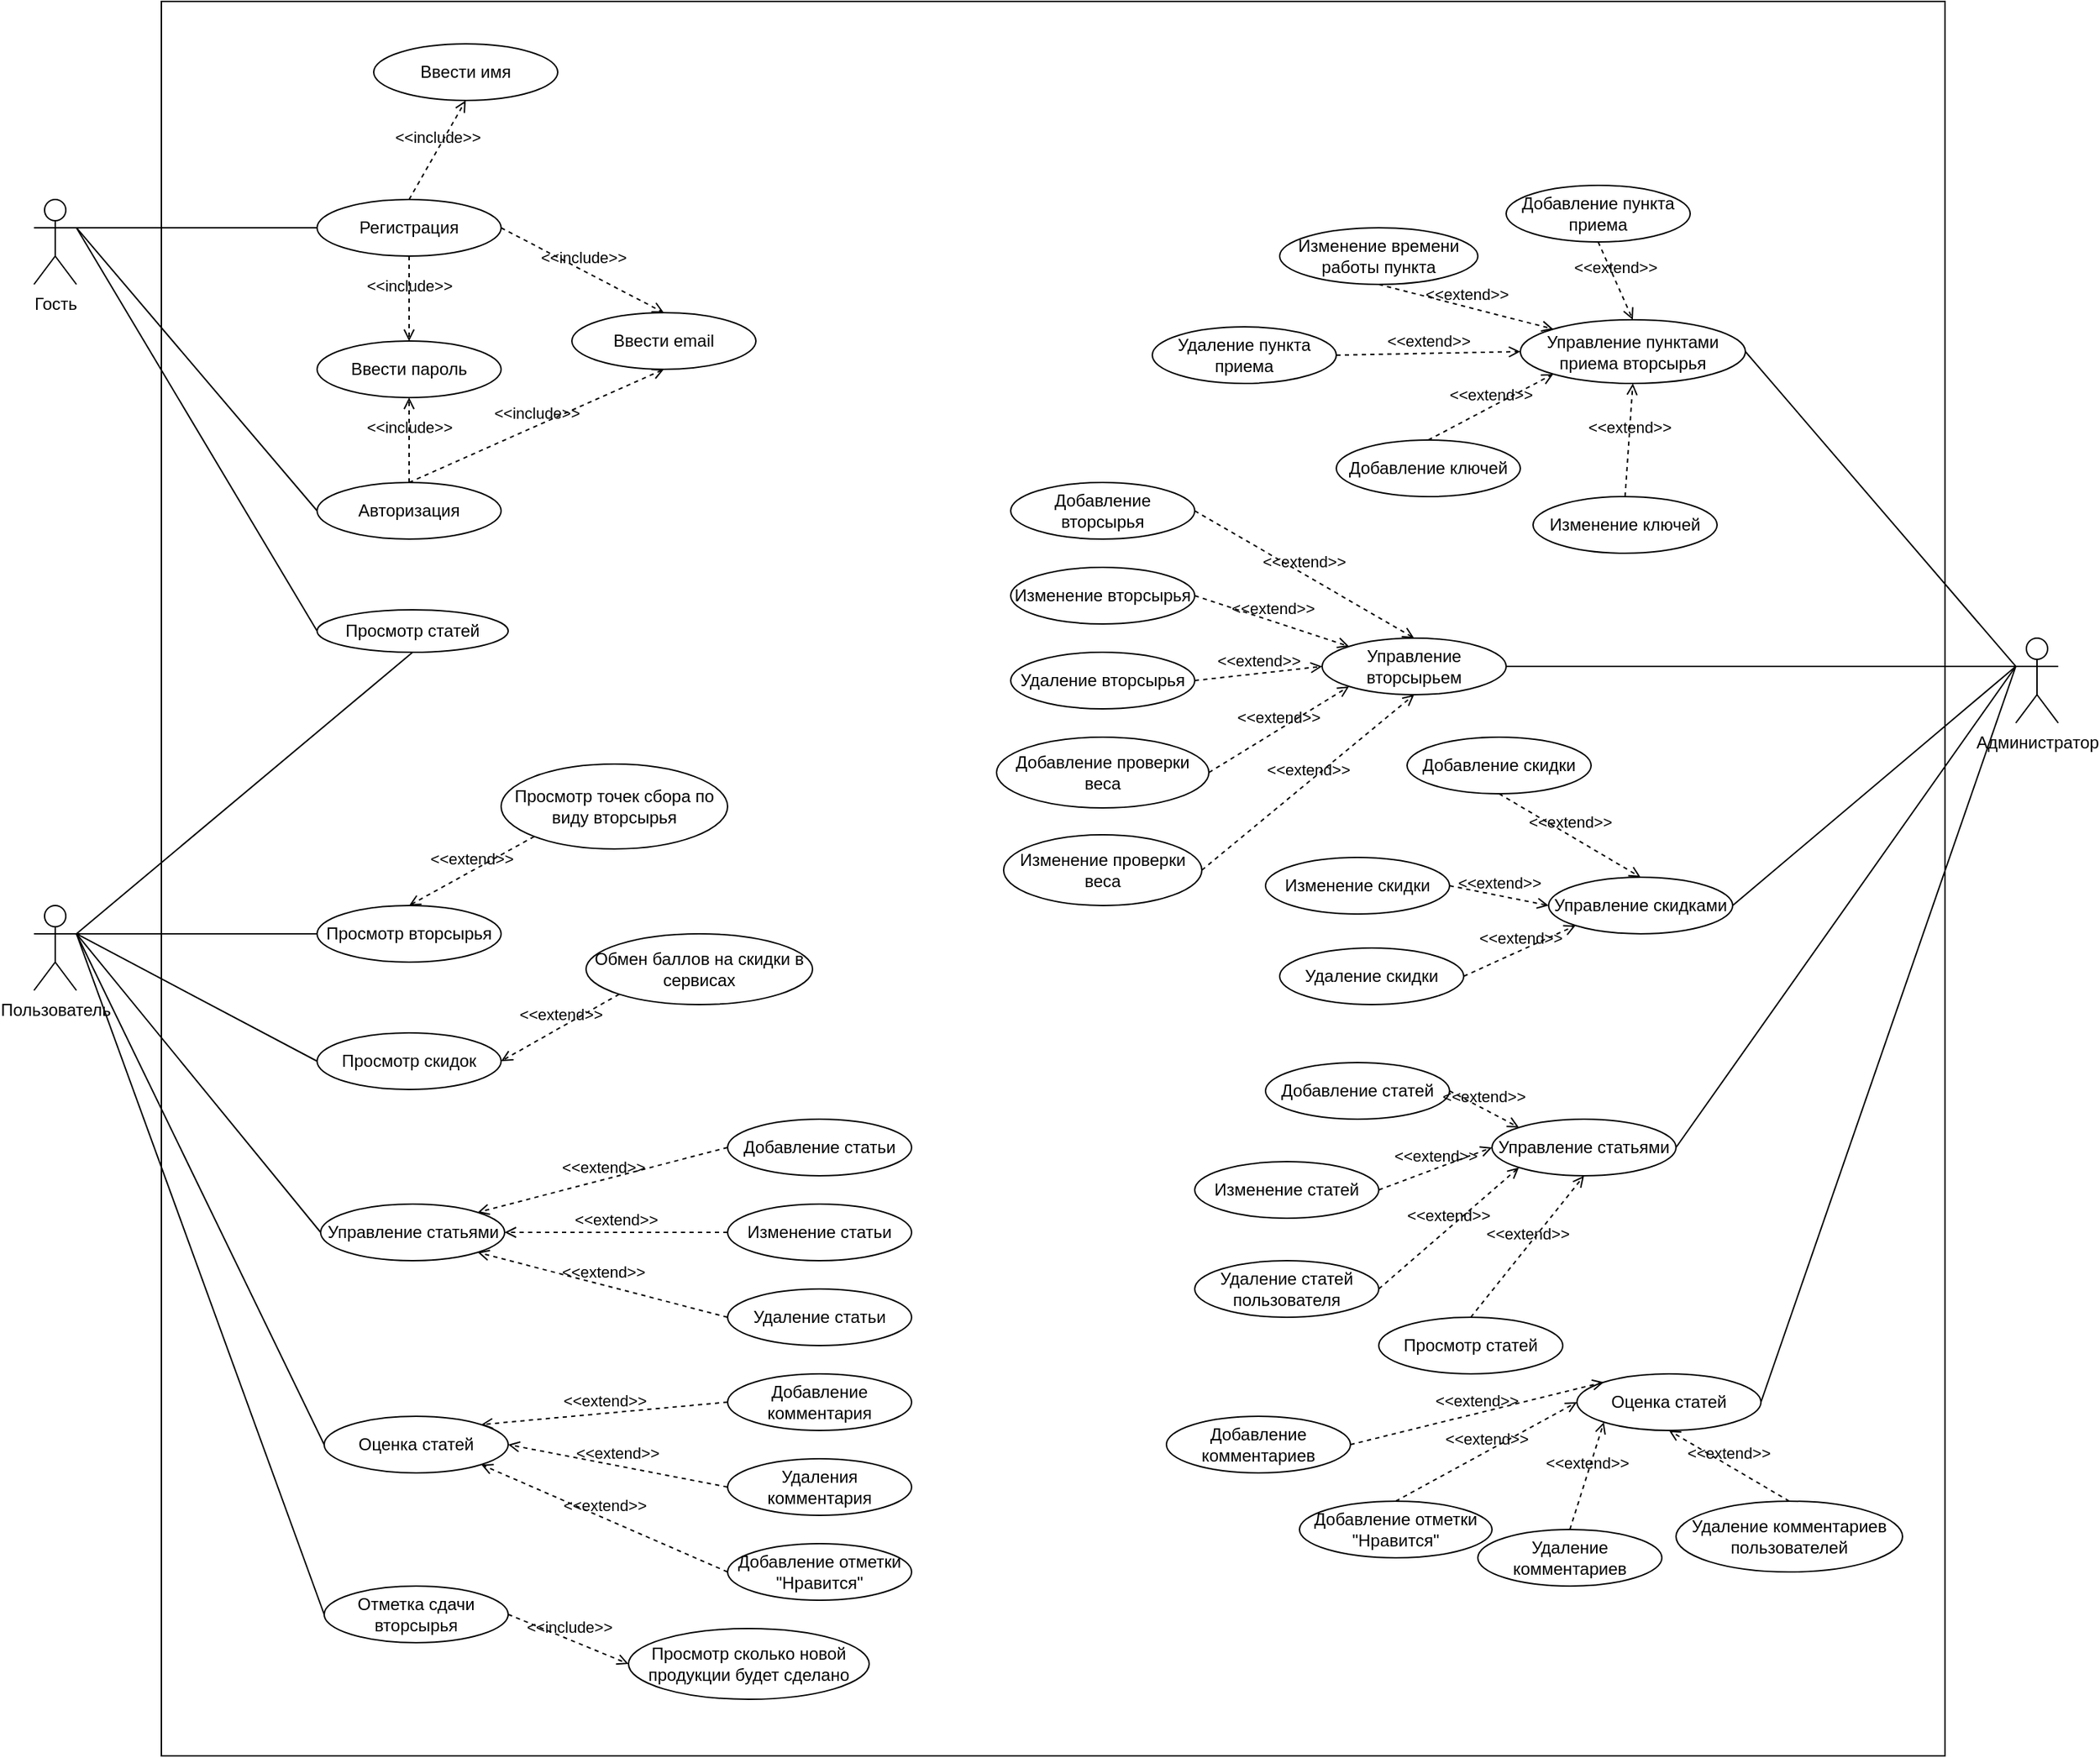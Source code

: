 <mxfile version="24.7.16">
  <diagram name="Страница — 1" id="JlTObDllQHueLxhqmbHU">
    <mxGraphModel dx="3000" dy="2683" grid="1" gridSize="10" guides="1" tooltips="1" connect="1" arrows="1" fold="1" page="1" pageScale="1" pageWidth="827" pageHeight="1169" math="0" shadow="0">
      <root>
        <mxCell id="0" />
        <mxCell id="1" parent="0" />
        <mxCell id="3YSj2OsYEMi9KOAI4YBQ-1" value="Гость" style="shape=umlActor;verticalLabelPosition=bottom;verticalAlign=top;html=1;outlineConnect=0;" vertex="1" parent="1">
          <mxGeometry x="170" y="80" width="30" height="60" as="geometry" />
        </mxCell>
        <mxCell id="3YSj2OsYEMi9KOAI4YBQ-2" value="Администратор" style="shape=umlActor;verticalLabelPosition=bottom;verticalAlign=top;html=1;outlineConnect=0;" vertex="1" parent="1">
          <mxGeometry x="1570" y="390" width="30" height="60" as="geometry" />
        </mxCell>
        <mxCell id="3YSj2OsYEMi9KOAI4YBQ-3" value="Пользователь" style="shape=umlActor;verticalLabelPosition=bottom;verticalAlign=top;html=1;outlineConnect=0;" vertex="1" parent="1">
          <mxGeometry x="170" y="579" width="30" height="60" as="geometry" />
        </mxCell>
        <mxCell id="3YSj2OsYEMi9KOAI4YBQ-7" value="Регистрация" style="ellipse;whiteSpace=wrap;html=1;" vertex="1" parent="1">
          <mxGeometry x="370" y="80" width="130" height="40" as="geometry" />
        </mxCell>
        <mxCell id="3YSj2OsYEMi9KOAI4YBQ-11" value="&amp;lt;&amp;lt;include&amp;gt;&amp;gt;" style="html=1;verticalAlign=bottom;labelBackgroundColor=none;endArrow=open;endFill=0;dashed=1;rounded=0;exitX=1;exitY=0.5;exitDx=0;exitDy=0;entryX=0;entryY=0.5;entryDx=0;entryDy=0;" edge="1" parent="1" source="3YSj2OsYEMi9KOAI4YBQ-50" target="3YSj2OsYEMi9KOAI4YBQ-53">
          <mxGeometry width="160" relative="1" as="geometry">
            <mxPoint x="522.5" y="1339" as="sourcePoint" />
            <mxPoint x="682.5" y="1339" as="targetPoint" />
          </mxGeometry>
        </mxCell>
        <mxCell id="3YSj2OsYEMi9KOAI4YBQ-12" value="&amp;lt;&amp;lt;include&amp;gt;&amp;gt;" style="html=1;verticalAlign=bottom;labelBackgroundColor=none;endArrow=open;endFill=0;dashed=1;rounded=0;exitX=0.5;exitY=0;exitDx=0;exitDy=0;entryX=0.5;entryY=1;entryDx=0;entryDy=0;" edge="1" parent="1" source="3YSj2OsYEMi9KOAI4YBQ-29" target="3YSj2OsYEMi9KOAI4YBQ-31">
          <mxGeometry width="160" relative="1" as="geometry">
            <mxPoint x="810" y="350" as="sourcePoint" />
            <mxPoint x="970" y="350" as="targetPoint" />
          </mxGeometry>
        </mxCell>
        <mxCell id="3YSj2OsYEMi9KOAI4YBQ-13" value="&amp;lt;&amp;lt;include&amp;gt;&amp;gt;" style="html=1;verticalAlign=bottom;labelBackgroundColor=none;endArrow=open;endFill=0;dashed=1;rounded=0;exitX=1;exitY=0.5;exitDx=0;exitDy=0;entryX=0.5;entryY=0;entryDx=0;entryDy=0;" edge="1" parent="1" source="3YSj2OsYEMi9KOAI4YBQ-7" target="3YSj2OsYEMi9KOAI4YBQ-31">
          <mxGeometry width="160" relative="1" as="geometry">
            <mxPoint x="640" y="110" as="sourcePoint" />
            <mxPoint x="590" y="40" as="targetPoint" />
          </mxGeometry>
        </mxCell>
        <mxCell id="3YSj2OsYEMi9KOAI4YBQ-14" value="&amp;lt;&amp;lt;include&amp;gt;&amp;gt;" style="html=1;verticalAlign=bottom;labelBackgroundColor=none;endArrow=open;endFill=0;dashed=1;rounded=0;exitX=0.5;exitY=0;exitDx=0;exitDy=0;entryX=0.5;entryY=1;entryDx=0;entryDy=0;" edge="1" parent="1" source="3YSj2OsYEMi9KOAI4YBQ-7" target="3YSj2OsYEMi9KOAI4YBQ-32">
          <mxGeometry width="160" relative="1" as="geometry">
            <mxPoint x="770" y="130" as="sourcePoint" />
            <mxPoint x="475" y="-20" as="targetPoint" />
          </mxGeometry>
        </mxCell>
        <mxCell id="3YSj2OsYEMi9KOAI4YBQ-20" value="&amp;lt;&amp;lt;extend&amp;gt;&amp;gt;" style="html=1;verticalAlign=bottom;labelBackgroundColor=none;endArrow=open;endFill=0;dashed=1;rounded=0;entryX=0.5;entryY=0;entryDx=0;entryDy=0;exitX=0;exitY=1;exitDx=0;exitDy=0;" edge="1" parent="1" source="3YSj2OsYEMi9KOAI4YBQ-42" target="3YSj2OsYEMi9KOAI4YBQ-40">
          <mxGeometry width="160" relative="1" as="geometry">
            <mxPoint x="540" y="539" as="sourcePoint" />
            <mxPoint x="800" y="598.29" as="targetPoint" />
          </mxGeometry>
        </mxCell>
        <mxCell id="3YSj2OsYEMi9KOAI4YBQ-29" value="Авторизация" style="ellipse;whiteSpace=wrap;html=1;" vertex="1" parent="1">
          <mxGeometry x="370" y="280" width="130" height="40" as="geometry" />
        </mxCell>
        <mxCell id="3YSj2OsYEMi9KOAI4YBQ-30" value="Ввести пароль" style="ellipse;whiteSpace=wrap;html=1;" vertex="1" parent="1">
          <mxGeometry x="370" y="180" width="130" height="40" as="geometry" />
        </mxCell>
        <mxCell id="3YSj2OsYEMi9KOAI4YBQ-31" value="Ввести email" style="ellipse;whiteSpace=wrap;html=1;" vertex="1" parent="1">
          <mxGeometry x="550" y="160" width="130" height="40" as="geometry" />
        </mxCell>
        <mxCell id="3YSj2OsYEMi9KOAI4YBQ-32" value="Ввести имя" style="ellipse;whiteSpace=wrap;html=1;" vertex="1" parent="1">
          <mxGeometry x="410" y="-30" width="130" height="40" as="geometry" />
        </mxCell>
        <mxCell id="3YSj2OsYEMi9KOAI4YBQ-33" value="&amp;lt;&amp;lt;include&amp;gt;&amp;gt;" style="html=1;verticalAlign=bottom;labelBackgroundColor=none;endArrow=open;endFill=0;dashed=1;rounded=0;exitX=0.5;exitY=1;exitDx=0;exitDy=0;entryX=0.5;entryY=0;entryDx=0;entryDy=0;" edge="1" parent="1" source="3YSj2OsYEMi9KOAI4YBQ-7" target="3YSj2OsYEMi9KOAI4YBQ-30">
          <mxGeometry width="160" relative="1" as="geometry">
            <mxPoint x="780" y="260" as="sourcePoint" />
            <mxPoint x="940" y="260" as="targetPoint" />
          </mxGeometry>
        </mxCell>
        <mxCell id="3YSj2OsYEMi9KOAI4YBQ-34" value="&amp;lt;&amp;lt;include&amp;gt;&amp;gt;" style="html=1;verticalAlign=bottom;labelBackgroundColor=none;endArrow=open;endFill=0;dashed=1;rounded=0;exitX=0.5;exitY=0;exitDx=0;exitDy=0;entryX=0.5;entryY=1;entryDx=0;entryDy=0;" edge="1" parent="1" source="3YSj2OsYEMi9KOAI4YBQ-29" target="3YSj2OsYEMi9KOAI4YBQ-30">
          <mxGeometry width="160" relative="1" as="geometry">
            <mxPoint x="860" y="270" as="sourcePoint" />
            <mxPoint x="1020" y="270" as="targetPoint" />
          </mxGeometry>
        </mxCell>
        <mxCell id="3YSj2OsYEMi9KOAI4YBQ-35" value="" style="endArrow=none;html=1;rounded=0;exitX=1;exitY=0.333;exitDx=0;exitDy=0;exitPerimeter=0;entryX=0;entryY=0.5;entryDx=0;entryDy=0;" edge="1" parent="1" source="3YSj2OsYEMi9KOAI4YBQ-1" target="3YSj2OsYEMi9KOAI4YBQ-7">
          <mxGeometry width="50" height="50" relative="1" as="geometry">
            <mxPoint x="240" y="220" as="sourcePoint" />
            <mxPoint x="290" y="170" as="targetPoint" />
          </mxGeometry>
        </mxCell>
        <mxCell id="3YSj2OsYEMi9KOAI4YBQ-36" value="" style="endArrow=none;html=1;rounded=0;entryX=1;entryY=0.333;entryDx=0;entryDy=0;entryPerimeter=0;exitX=0;exitY=0.5;exitDx=0;exitDy=0;" edge="1" parent="1" source="3YSj2OsYEMi9KOAI4YBQ-29" target="3YSj2OsYEMi9KOAI4YBQ-1">
          <mxGeometry width="50" height="50" relative="1" as="geometry">
            <mxPoint x="250" y="220" as="sourcePoint" />
            <mxPoint x="424" y="110" as="targetPoint" />
          </mxGeometry>
        </mxCell>
        <mxCell id="3YSj2OsYEMi9KOAI4YBQ-40" value="Просмотр вторсырья" style="ellipse;whiteSpace=wrap;html=1;" vertex="1" parent="1">
          <mxGeometry x="370" y="579" width="130" height="40" as="geometry" />
        </mxCell>
        <mxCell id="3YSj2OsYEMi9KOAI4YBQ-41" value="" style="endArrow=none;html=1;rounded=0;entryX=1;entryY=0.333;entryDx=0;entryDy=0;entryPerimeter=0;exitX=0;exitY=0.5;exitDx=0;exitDy=0;" edge="1" parent="1" source="3YSj2OsYEMi9KOAI4YBQ-40" target="3YSj2OsYEMi9KOAI4YBQ-3">
          <mxGeometry width="50" height="50" relative="1" as="geometry">
            <mxPoint x="380" y="419" as="sourcePoint" />
            <mxPoint x="210" y="219" as="targetPoint" />
          </mxGeometry>
        </mxCell>
        <mxCell id="3YSj2OsYEMi9KOAI4YBQ-42" value="Просмотр точек сбора по виду вторсырья" style="ellipse;whiteSpace=wrap;html=1;" vertex="1" parent="1">
          <mxGeometry x="500" y="479" width="160" height="60" as="geometry" />
        </mxCell>
        <mxCell id="3YSj2OsYEMi9KOAI4YBQ-43" value="Просмотр скидок" style="ellipse;whiteSpace=wrap;html=1;" vertex="1" parent="1">
          <mxGeometry x="370" y="669" width="130" height="40" as="geometry" />
        </mxCell>
        <mxCell id="3YSj2OsYEMi9KOAI4YBQ-44" value="" style="endArrow=none;html=1;rounded=0;entryX=1;entryY=0.333;entryDx=0;entryDy=0;entryPerimeter=0;exitX=0;exitY=0.5;exitDx=0;exitDy=0;" edge="1" parent="1" source="3YSj2OsYEMi9KOAI4YBQ-43" target="3YSj2OsYEMi9KOAI4YBQ-3">
          <mxGeometry width="50" height="50" relative="1" as="geometry">
            <mxPoint x="380" y="639" as="sourcePoint" />
            <mxPoint x="210" y="639" as="targetPoint" />
          </mxGeometry>
        </mxCell>
        <mxCell id="3YSj2OsYEMi9KOAI4YBQ-45" value="&amp;lt;&amp;lt;extend&amp;gt;&amp;gt;" style="html=1;verticalAlign=bottom;labelBackgroundColor=none;endArrow=open;endFill=0;dashed=1;rounded=0;exitX=0;exitY=1;exitDx=0;exitDy=0;entryX=1;entryY=0.5;entryDx=0;entryDy=0;" edge="1" parent="1" source="3YSj2OsYEMi9KOAI4YBQ-46" target="3YSj2OsYEMi9KOAI4YBQ-43">
          <mxGeometry width="160" relative="1" as="geometry">
            <mxPoint x="658" y="639" as="sourcePoint" />
            <mxPoint x="570" y="688" as="targetPoint" />
          </mxGeometry>
        </mxCell>
        <mxCell id="3YSj2OsYEMi9KOAI4YBQ-46" value="Обмен баллов на скидки в сервисах" style="ellipse;whiteSpace=wrap;html=1;" vertex="1" parent="1">
          <mxGeometry x="560" y="599" width="160" height="50" as="geometry" />
        </mxCell>
        <mxCell id="3YSj2OsYEMi9KOAI4YBQ-47" value="Просмотр статей" style="ellipse;whiteSpace=wrap;html=1;" vertex="1" parent="1">
          <mxGeometry x="370" y="370" width="135" height="30" as="geometry" />
        </mxCell>
        <mxCell id="3YSj2OsYEMi9KOAI4YBQ-48" value="" style="endArrow=none;html=1;rounded=0;entryX=1;entryY=0.333;entryDx=0;entryDy=0;entryPerimeter=0;exitX=0;exitY=0.5;exitDx=0;exitDy=0;" edge="1" parent="1" source="3YSj2OsYEMi9KOAI4YBQ-47" target="3YSj2OsYEMi9KOAI4YBQ-1">
          <mxGeometry width="50" height="50" relative="1" as="geometry">
            <mxPoint x="290" y="430" as="sourcePoint" />
            <mxPoint x="120" y="230" as="targetPoint" />
          </mxGeometry>
        </mxCell>
        <mxCell id="3YSj2OsYEMi9KOAI4YBQ-49" value="" style="endArrow=none;html=1;rounded=0;exitX=0.5;exitY=1;exitDx=0;exitDy=0;entryX=1;entryY=0.333;entryDx=0;entryDy=0;entryPerimeter=0;" edge="1" parent="1" source="3YSj2OsYEMi9KOAI4YBQ-47" target="3YSj2OsYEMi9KOAI4YBQ-3">
          <mxGeometry width="50" height="50" relative="1" as="geometry">
            <mxPoint x="380" y="609" as="sourcePoint" />
            <mxPoint x="220" y="550" as="targetPoint" />
          </mxGeometry>
        </mxCell>
        <mxCell id="3YSj2OsYEMi9KOAI4YBQ-50" value="Отметка сдачи вторсырья" style="ellipse;whiteSpace=wrap;html=1;" vertex="1" parent="1">
          <mxGeometry x="375" y="1060" width="130" height="40" as="geometry" />
        </mxCell>
        <mxCell id="3YSj2OsYEMi9KOAI4YBQ-51" value="" style="endArrow=none;html=1;rounded=0;entryX=1;entryY=0.333;entryDx=0;entryDy=0;entryPerimeter=0;exitX=0;exitY=0.5;exitDx=0;exitDy=0;" edge="1" parent="1" source="3YSj2OsYEMi9KOAI4YBQ-50" target="3YSj2OsYEMi9KOAI4YBQ-3">
          <mxGeometry width="50" height="50" relative="1" as="geometry">
            <mxPoint x="370" y="759" as="sourcePoint" />
            <mxPoint x="200" y="669" as="targetPoint" />
          </mxGeometry>
        </mxCell>
        <mxCell id="3YSj2OsYEMi9KOAI4YBQ-53" value="Просмотр сколько новой продукции будет сделано" style="ellipse;whiteSpace=wrap;html=1;" vertex="1" parent="1">
          <mxGeometry x="590" y="1090" width="170" height="50" as="geometry" />
        </mxCell>
        <mxCell id="3YSj2OsYEMi9KOAI4YBQ-54" value="Управление статьями" style="ellipse;whiteSpace=wrap;html=1;" vertex="1" parent="1">
          <mxGeometry x="372.5" y="790" width="130" height="40" as="geometry" />
        </mxCell>
        <mxCell id="3YSj2OsYEMi9KOAI4YBQ-55" value="Удаление статьи" style="ellipse;whiteSpace=wrap;html=1;" vertex="1" parent="1">
          <mxGeometry x="660" y="850" width="130" height="40" as="geometry" />
        </mxCell>
        <mxCell id="3YSj2OsYEMi9KOAI4YBQ-56" value="Изменение статьи" style="ellipse;whiteSpace=wrap;html=1;" vertex="1" parent="1">
          <mxGeometry x="660" y="790" width="130" height="40" as="geometry" />
        </mxCell>
        <mxCell id="3YSj2OsYEMi9KOAI4YBQ-57" value="Добавление статьи" style="ellipse;whiteSpace=wrap;html=1;" vertex="1" parent="1">
          <mxGeometry x="660" y="730" width="130" height="40" as="geometry" />
        </mxCell>
        <mxCell id="3YSj2OsYEMi9KOAI4YBQ-58" value="&amp;lt;&amp;lt;extend&amp;gt;&amp;gt;" style="html=1;verticalAlign=bottom;labelBackgroundColor=none;endArrow=open;endFill=0;dashed=1;rounded=0;exitX=0;exitY=0.5;exitDx=0;exitDy=0;entryX=1;entryY=1;entryDx=0;entryDy=0;" edge="1" parent="1" source="3YSj2OsYEMi9KOAI4YBQ-55" target="3YSj2OsYEMi9KOAI4YBQ-54">
          <mxGeometry width="160" relative="1" as="geometry">
            <mxPoint x="643" y="880" as="sourcePoint" />
            <mxPoint x="560" y="927" as="targetPoint" />
          </mxGeometry>
        </mxCell>
        <mxCell id="3YSj2OsYEMi9KOAI4YBQ-59" value="&amp;lt;&amp;lt;extend&amp;gt;&amp;gt;" style="html=1;verticalAlign=bottom;labelBackgroundColor=none;endArrow=open;endFill=0;dashed=1;rounded=0;exitX=0;exitY=0.5;exitDx=0;exitDy=0;entryX=1;entryY=0.5;entryDx=0;entryDy=0;" edge="1" parent="1" source="3YSj2OsYEMi9KOAI4YBQ-56" target="3YSj2OsYEMi9KOAI4YBQ-54">
          <mxGeometry width="160" relative="1" as="geometry">
            <mxPoint x="633" y="840" as="sourcePoint" />
            <mxPoint x="550" y="887" as="targetPoint" />
          </mxGeometry>
        </mxCell>
        <mxCell id="3YSj2OsYEMi9KOAI4YBQ-60" value="&amp;lt;&amp;lt;extend&amp;gt;&amp;gt;" style="html=1;verticalAlign=bottom;labelBackgroundColor=none;endArrow=open;endFill=0;dashed=1;rounded=0;exitX=0;exitY=0.5;exitDx=0;exitDy=0;entryX=1;entryY=0;entryDx=0;entryDy=0;" edge="1" parent="1" source="3YSj2OsYEMi9KOAI4YBQ-57" target="3YSj2OsYEMi9KOAI4YBQ-54">
          <mxGeometry width="160" relative="1" as="geometry">
            <mxPoint x="623" y="813" as="sourcePoint" />
            <mxPoint x="540" y="860" as="targetPoint" />
          </mxGeometry>
        </mxCell>
        <mxCell id="3YSj2OsYEMi9KOAI4YBQ-61" value="" style="endArrow=none;html=1;rounded=0;entryX=1;entryY=0.333;entryDx=0;entryDy=0;entryPerimeter=0;exitX=0;exitY=0.5;exitDx=0;exitDy=0;" edge="1" parent="1" source="3YSj2OsYEMi9KOAI4YBQ-54" target="3YSj2OsYEMi9KOAI4YBQ-3">
          <mxGeometry width="50" height="50" relative="1" as="geometry">
            <mxPoint x="390" y="790" as="sourcePoint" />
            <mxPoint x="220" y="700" as="targetPoint" />
          </mxGeometry>
        </mxCell>
        <mxCell id="3YSj2OsYEMi9KOAI4YBQ-62" value="Оценка статей" style="ellipse;whiteSpace=wrap;html=1;" vertex="1" parent="1">
          <mxGeometry x="375" y="940" width="130" height="40" as="geometry" />
        </mxCell>
        <mxCell id="3YSj2OsYEMi9KOAI4YBQ-63" value="Добавление отметки&lt;div&gt;&quot;Нравится&quot;&lt;/div&gt;" style="ellipse;whiteSpace=wrap;html=1;" vertex="1" parent="1">
          <mxGeometry x="660" y="1030" width="130" height="40" as="geometry" />
        </mxCell>
        <mxCell id="3YSj2OsYEMi9KOAI4YBQ-64" value="Удаления комментария" style="ellipse;whiteSpace=wrap;html=1;" vertex="1" parent="1">
          <mxGeometry x="660" y="970" width="130" height="40" as="geometry" />
        </mxCell>
        <mxCell id="3YSj2OsYEMi9KOAI4YBQ-65" value="Добавление комментария" style="ellipse;whiteSpace=wrap;html=1;" vertex="1" parent="1">
          <mxGeometry x="660" y="910" width="130" height="40" as="geometry" />
        </mxCell>
        <mxCell id="3YSj2OsYEMi9KOAI4YBQ-66" value="&amp;lt;&amp;lt;extend&amp;gt;&amp;gt;" style="html=1;verticalAlign=bottom;labelBackgroundColor=none;endArrow=open;endFill=0;dashed=1;rounded=0;exitX=0;exitY=0.5;exitDx=0;exitDy=0;entryX=1;entryY=1;entryDx=0;entryDy=0;" edge="1" parent="1" source="3YSj2OsYEMi9KOAI4YBQ-63" target="3YSj2OsYEMi9KOAI4YBQ-62">
          <mxGeometry width="160" relative="1" as="geometry">
            <mxPoint x="677" y="1106" as="sourcePoint" />
            <mxPoint x="500" y="1060" as="targetPoint" />
          </mxGeometry>
        </mxCell>
        <mxCell id="3YSj2OsYEMi9KOAI4YBQ-67" value="&amp;lt;&amp;lt;extend&amp;gt;&amp;gt;" style="html=1;verticalAlign=bottom;labelBackgroundColor=none;endArrow=open;endFill=0;dashed=1;rounded=0;exitX=0;exitY=0.5;exitDx=0;exitDy=0;entryX=1;entryY=0.5;entryDx=0;entryDy=0;" edge="1" parent="1" source="3YSj2OsYEMi9KOAI4YBQ-64" target="3YSj2OsYEMi9KOAI4YBQ-62">
          <mxGeometry width="160" relative="1" as="geometry">
            <mxPoint x="687" y="860" as="sourcePoint" />
            <mxPoint x="530" y="860" as="targetPoint" />
          </mxGeometry>
        </mxCell>
        <mxCell id="3YSj2OsYEMi9KOAI4YBQ-68" value="&amp;lt;&amp;lt;extend&amp;gt;&amp;gt;" style="html=1;verticalAlign=bottom;labelBackgroundColor=none;endArrow=open;endFill=0;dashed=1;rounded=0;exitX=0;exitY=0.5;exitDx=0;exitDy=0;entryX=1;entryY=0;entryDx=0;entryDy=0;" edge="1" parent="1" source="3YSj2OsYEMi9KOAI4YBQ-65" target="3YSj2OsYEMi9KOAI4YBQ-62">
          <mxGeometry width="160" relative="1" as="geometry">
            <mxPoint x="627" y="860" as="sourcePoint" />
            <mxPoint x="450" y="906" as="targetPoint" />
          </mxGeometry>
        </mxCell>
        <mxCell id="3YSj2OsYEMi9KOAI4YBQ-69" value="" style="endArrow=none;html=1;rounded=0;entryX=1;entryY=0.333;entryDx=0;entryDy=0;entryPerimeter=0;exitX=0;exitY=0.5;exitDx=0;exitDy=0;" edge="1" parent="1" source="3YSj2OsYEMi9KOAI4YBQ-62" target="3YSj2OsYEMi9KOAI4YBQ-3">
          <mxGeometry width="50" height="50" relative="1" as="geometry">
            <mxPoint x="393" y="910" as="sourcePoint" />
            <mxPoint x="220" y="699" as="targetPoint" />
          </mxGeometry>
        </mxCell>
        <mxCell id="3YSj2OsYEMi9KOAI4YBQ-71" value="Управление вторсырьем" style="ellipse;whiteSpace=wrap;html=1;" vertex="1" parent="1">
          <mxGeometry x="1080" y="390" width="130" height="40" as="geometry" />
        </mxCell>
        <mxCell id="3YSj2OsYEMi9KOAI4YBQ-72" value="" style="endArrow=none;html=1;rounded=0;exitX=0;exitY=0.333;exitDx=0;exitDy=0;entryX=1;entryY=0.5;entryDx=0;entryDy=0;exitPerimeter=0;" edge="1" parent="1" source="3YSj2OsYEMi9KOAI4YBQ-2" target="3YSj2OsYEMi9KOAI4YBQ-71">
          <mxGeometry width="50" height="50" relative="1" as="geometry">
            <mxPoint x="1428" y="485" as="sourcePoint" />
            <mxPoint x="1190" y="684" as="targetPoint" />
          </mxGeometry>
        </mxCell>
        <mxCell id="3YSj2OsYEMi9KOAI4YBQ-81" value="Добавление проверки веса" style="ellipse;whiteSpace=wrap;html=1;" vertex="1" parent="1">
          <mxGeometry x="850" y="460" width="150" height="50" as="geometry" />
        </mxCell>
        <mxCell id="3YSj2OsYEMi9KOAI4YBQ-82" value="Добавление вторсырья" style="ellipse;whiteSpace=wrap;html=1;" vertex="1" parent="1">
          <mxGeometry x="860" y="280" width="130" height="40" as="geometry" />
        </mxCell>
        <mxCell id="3YSj2OsYEMi9KOAI4YBQ-83" value="Удаление вторсырья" style="ellipse;whiteSpace=wrap;html=1;" vertex="1" parent="1">
          <mxGeometry x="860" y="400" width="130" height="40" as="geometry" />
        </mxCell>
        <mxCell id="3YSj2OsYEMi9KOAI4YBQ-84" value="Изменение проверки веса" style="ellipse;whiteSpace=wrap;html=1;" vertex="1" parent="1">
          <mxGeometry x="855" y="529" width="140" height="50" as="geometry" />
        </mxCell>
        <mxCell id="3YSj2OsYEMi9KOAI4YBQ-85" value="Изменение вторсырья&lt;span style=&quot;color: rgba(0, 0, 0, 0); font-family: monospace; font-size: 0px; text-align: start; text-wrap: nowrap;&quot;&gt;%3CmxGraphModel%3E%3Croot%3E%3CmxCell%20id%3D%220%22%2F%3E%3CmxCell%20id%3D%221%22%20parent%3D%220%22%2F%3E%3CmxCell%20id%3D%222%22%20value%3D%22%D0%A3%D0%BF%D1%80%D0%B0%D0%B2%D0%BB%D0%B5%D0%BD%D0%B8%D0%B5%20%D0%B2%D1%82%D0%BE%D1%80%D1%81%D1%8B%D1%80%D1%8C%D0%B5%D0%BC%22%20style%3D%22ellipse%3BwhiteSpace%3Dwrap%3Bhtml%3D1%3B%22%20vertex%3D%221%22%20parent%3D%221%22%3E%3CmxGeometry%20x%3D%221130%22%20y%3D%22-150%22%20width%3D%22130%22%20height%3D%2240%22%20as%3D%22geometry%22%2F%3E%3C%2FmxCell%3E%3C%2Froot%3E%3C%2FmxGraphModel%3E&lt;/span&gt;" style="ellipse;whiteSpace=wrap;html=1;" vertex="1" parent="1">
          <mxGeometry x="860" y="340" width="130" height="40" as="geometry" />
        </mxCell>
        <mxCell id="3YSj2OsYEMi9KOAI4YBQ-89" value="&amp;lt;&amp;lt;extend&amp;gt;&amp;gt;" style="html=1;verticalAlign=bottom;labelBackgroundColor=none;endArrow=open;endFill=0;dashed=1;rounded=0;entryX=0;entryY=1;entryDx=0;entryDy=0;exitX=1;exitY=0.5;exitDx=0;exitDy=0;" edge="1" parent="1" source="3YSj2OsYEMi9KOAI4YBQ-81" target="3YSj2OsYEMi9KOAI4YBQ-71">
          <mxGeometry width="160" relative="1" as="geometry">
            <mxPoint x="1080" y="131" as="sourcePoint" />
            <mxPoint x="992" y="180" as="targetPoint" />
          </mxGeometry>
        </mxCell>
        <mxCell id="3YSj2OsYEMi9KOAI4YBQ-90" value="&amp;lt;&amp;lt;extend&amp;gt;&amp;gt;" style="html=1;verticalAlign=bottom;labelBackgroundColor=none;endArrow=open;endFill=0;dashed=1;rounded=0;exitX=1;exitY=0.5;exitDx=0;exitDy=0;entryX=0.5;entryY=0;entryDx=0;entryDy=0;" edge="1" parent="1" source="3YSj2OsYEMi9KOAI4YBQ-82" target="3YSj2OsYEMi9KOAI4YBQ-71">
          <mxGeometry width="160" relative="1" as="geometry">
            <mxPoint x="1098" y="171" as="sourcePoint" />
            <mxPoint x="1010" y="220" as="targetPoint" />
          </mxGeometry>
        </mxCell>
        <mxCell id="3YSj2OsYEMi9KOAI4YBQ-91" value="&amp;lt;&amp;lt;extend&amp;gt;&amp;gt;" style="html=1;verticalAlign=bottom;labelBackgroundColor=none;endArrow=open;endFill=0;dashed=1;rounded=0;exitX=1;exitY=0.5;exitDx=0;exitDy=0;entryX=0;entryY=0;entryDx=0;entryDy=0;" edge="1" parent="1" source="3YSj2OsYEMi9KOAI4YBQ-85" target="3YSj2OsYEMi9KOAI4YBQ-71">
          <mxGeometry width="160" relative="1" as="geometry">
            <mxPoint x="1030" y="330" as="sourcePoint" />
            <mxPoint x="1155" y="400" as="targetPoint" />
          </mxGeometry>
        </mxCell>
        <mxCell id="3YSj2OsYEMi9KOAI4YBQ-92" value="&amp;lt;&amp;lt;extend&amp;gt;&amp;gt;" style="html=1;verticalAlign=bottom;labelBackgroundColor=none;endArrow=open;endFill=0;dashed=1;rounded=0;entryX=0;entryY=0.5;entryDx=0;entryDy=0;exitX=1;exitY=0.5;exitDx=0;exitDy=0;" edge="1" parent="1" source="3YSj2OsYEMi9KOAI4YBQ-83" target="3YSj2OsYEMi9KOAI4YBQ-71">
          <mxGeometry width="160" relative="1" as="geometry">
            <mxPoint x="1115" y="520" as="sourcePoint" />
            <mxPoint x="1027" y="569" as="targetPoint" />
          </mxGeometry>
        </mxCell>
        <mxCell id="3YSj2OsYEMi9KOAI4YBQ-93" value="&amp;lt;&amp;lt;extend&amp;gt;&amp;gt;" style="html=1;verticalAlign=bottom;labelBackgroundColor=none;endArrow=open;endFill=0;dashed=1;rounded=0;entryX=0.5;entryY=1;entryDx=0;entryDy=0;exitX=1;exitY=0.5;exitDx=0;exitDy=0;" edge="1" parent="1" source="3YSj2OsYEMi9KOAI4YBQ-84" target="3YSj2OsYEMi9KOAI4YBQ-71">
          <mxGeometry width="160" relative="1" as="geometry">
            <mxPoint x="1150" y="679.5" as="sourcePoint" />
            <mxPoint x="1259" y="568.5" as="targetPoint" />
          </mxGeometry>
        </mxCell>
        <mxCell id="3YSj2OsYEMi9KOAI4YBQ-97" value="Управление пунктами приема вторсырья" style="ellipse;whiteSpace=wrap;html=1;" vertex="1" parent="1">
          <mxGeometry x="1220" y="165" width="159" height="45" as="geometry" />
        </mxCell>
        <mxCell id="3YSj2OsYEMi9KOAI4YBQ-98" value="" style="endArrow=none;html=1;rounded=0;entryX=1;entryY=0.5;entryDx=0;entryDy=0;exitX=0;exitY=0.333;exitDx=0;exitDy=0;exitPerimeter=0;" edge="1" parent="1" source="3YSj2OsYEMi9KOAI4YBQ-2" target="3YSj2OsYEMi9KOAI4YBQ-97">
          <mxGeometry width="50" height="50" relative="1" as="geometry">
            <mxPoint x="1530" y="310" as="sourcePoint" />
            <mxPoint x="1310" y="420" as="targetPoint" />
          </mxGeometry>
        </mxCell>
        <mxCell id="3YSj2OsYEMi9KOAI4YBQ-99" value="Добавление пункта приема" style="ellipse;whiteSpace=wrap;html=1;" vertex="1" parent="1">
          <mxGeometry x="1210" y="70" width="130" height="40" as="geometry" />
        </mxCell>
        <mxCell id="3YSj2OsYEMi9KOAI4YBQ-100" value="Изменение времени работы пункта" style="ellipse;whiteSpace=wrap;html=1;" vertex="1" parent="1">
          <mxGeometry x="1050" y="100" width="140" height="40" as="geometry" />
        </mxCell>
        <mxCell id="3YSj2OsYEMi9KOAI4YBQ-101" value="Удаление пункта приема" style="ellipse;whiteSpace=wrap;html=1;" vertex="1" parent="1">
          <mxGeometry x="960" y="170" width="130" height="40" as="geometry" />
        </mxCell>
        <mxCell id="3YSj2OsYEMi9KOAI4YBQ-102" value="Добавление ключей" style="ellipse;whiteSpace=wrap;html=1;" vertex="1" parent="1">
          <mxGeometry x="1090" y="250" width="130" height="40" as="geometry" />
        </mxCell>
        <mxCell id="3YSj2OsYEMi9KOAI4YBQ-103" value="Изменение ключей" style="ellipse;whiteSpace=wrap;html=1;" vertex="1" parent="1">
          <mxGeometry x="1229" y="290" width="130" height="40" as="geometry" />
        </mxCell>
        <mxCell id="3YSj2OsYEMi9KOAI4YBQ-106" value="&amp;lt;&amp;lt;extend&amp;gt;&amp;gt;" style="html=1;verticalAlign=bottom;labelBackgroundColor=none;endArrow=open;endFill=0;dashed=1;rounded=0;entryX=0.5;entryY=0;entryDx=0;entryDy=0;exitX=0.5;exitY=1;exitDx=0;exitDy=0;" edge="1" parent="1" source="3YSj2OsYEMi9KOAI4YBQ-99" target="3YSj2OsYEMi9KOAI4YBQ-97">
          <mxGeometry width="160" relative="1" as="geometry">
            <mxPoint x="1309" y="140" as="sourcePoint" />
            <mxPoint x="1221" y="189" as="targetPoint" />
          </mxGeometry>
        </mxCell>
        <mxCell id="3YSj2OsYEMi9KOAI4YBQ-107" value="&amp;lt;&amp;lt;extend&amp;gt;&amp;gt;" style="html=1;verticalAlign=bottom;labelBackgroundColor=none;endArrow=open;endFill=0;dashed=1;rounded=0;entryX=0;entryY=0;entryDx=0;entryDy=0;exitX=0.5;exitY=1;exitDx=0;exitDy=0;" edge="1" parent="1" source="3YSj2OsYEMi9KOAI4YBQ-100" target="3YSj2OsYEMi9KOAI4YBQ-97">
          <mxGeometry width="160" relative="1" as="geometry">
            <mxPoint x="1240" y="90" as="sourcePoint" />
            <mxPoint x="1240" y="245" as="targetPoint" />
          </mxGeometry>
        </mxCell>
        <mxCell id="3YSj2OsYEMi9KOAI4YBQ-108" value="&amp;lt;&amp;lt;extend&amp;gt;&amp;gt;" style="html=1;verticalAlign=bottom;labelBackgroundColor=none;endArrow=open;endFill=0;dashed=1;rounded=0;entryX=0;entryY=0.5;entryDx=0;entryDy=0;exitX=1;exitY=0.5;exitDx=0;exitDy=0;" edge="1" parent="1" source="3YSj2OsYEMi9KOAI4YBQ-101" target="3YSj2OsYEMi9KOAI4YBQ-97">
          <mxGeometry width="160" relative="1" as="geometry">
            <mxPoint x="1110" y="223" as="sourcePoint" />
            <mxPoint x="1212" y="280" as="targetPoint" />
          </mxGeometry>
        </mxCell>
        <mxCell id="3YSj2OsYEMi9KOAI4YBQ-109" value="&amp;lt;&amp;lt;extend&amp;gt;&amp;gt;" style="html=1;verticalAlign=bottom;labelBackgroundColor=none;endArrow=open;endFill=0;dashed=1;rounded=0;entryX=0.5;entryY=1;entryDx=0;entryDy=0;exitX=0.5;exitY=0;exitDx=0;exitDy=0;" edge="1" parent="1" source="3YSj2OsYEMi9KOAI4YBQ-103" target="3YSj2OsYEMi9KOAI4YBQ-97">
          <mxGeometry width="160" relative="1" as="geometry">
            <mxPoint x="1334" y="235" as="sourcePoint" />
            <mxPoint x="1359" y="290" as="targetPoint" />
          </mxGeometry>
        </mxCell>
        <mxCell id="3YSj2OsYEMi9KOAI4YBQ-110" value="&amp;lt;&amp;lt;extend&amp;gt;&amp;gt;" style="html=1;verticalAlign=bottom;labelBackgroundColor=none;endArrow=open;endFill=0;dashed=1;rounded=0;entryX=0;entryY=1;entryDx=0;entryDy=0;exitX=0.5;exitY=0;exitDx=0;exitDy=0;" edge="1" parent="1" source="3YSj2OsYEMi9KOAI4YBQ-102" target="3YSj2OsYEMi9KOAI4YBQ-97">
          <mxGeometry width="160" relative="1" as="geometry">
            <mxPoint x="1100" y="200" as="sourcePoint" />
            <mxPoint x="1230" y="198" as="targetPoint" />
          </mxGeometry>
        </mxCell>
        <mxCell id="3YSj2OsYEMi9KOAI4YBQ-111" value="Управление скидками" style="ellipse;whiteSpace=wrap;html=1;" vertex="1" parent="1">
          <mxGeometry x="1240" y="559" width="130" height="40" as="geometry" />
        </mxCell>
        <mxCell id="3YSj2OsYEMi9KOAI4YBQ-112" value="" style="endArrow=none;html=1;rounded=0;exitX=0;exitY=0.333;exitDx=0;exitDy=0;entryX=1;entryY=0.5;entryDx=0;entryDy=0;exitPerimeter=0;" edge="1" parent="1" source="3YSj2OsYEMi9KOAI4YBQ-2" target="3YSj2OsYEMi9KOAI4YBQ-111">
          <mxGeometry width="50" height="50" relative="1" as="geometry">
            <mxPoint x="1589" y="460" as="sourcePoint" />
            <mxPoint x="1319" y="460" as="targetPoint" />
          </mxGeometry>
        </mxCell>
        <mxCell id="3YSj2OsYEMi9KOAI4YBQ-115" value="Добавление скидки" style="ellipse;whiteSpace=wrap;html=1;" vertex="1" parent="1">
          <mxGeometry x="1140" y="460" width="130" height="40" as="geometry" />
        </mxCell>
        <mxCell id="3YSj2OsYEMi9KOAI4YBQ-116" value="Изменение скидки" style="ellipse;whiteSpace=wrap;html=1;" vertex="1" parent="1">
          <mxGeometry x="1040" y="545" width="130" height="40" as="geometry" />
        </mxCell>
        <mxCell id="3YSj2OsYEMi9KOAI4YBQ-117" value="Удаление скидки" style="ellipse;whiteSpace=wrap;html=1;" vertex="1" parent="1">
          <mxGeometry x="1050" y="609" width="130" height="40" as="geometry" />
        </mxCell>
        <mxCell id="3YSj2OsYEMi9KOAI4YBQ-118" value="&amp;lt;&amp;lt;extend&amp;gt;&amp;gt;" style="html=1;verticalAlign=bottom;labelBackgroundColor=none;endArrow=open;endFill=0;dashed=1;rounded=0;entryX=0.5;entryY=0;entryDx=0;entryDy=0;exitX=0.5;exitY=1;exitDx=0;exitDy=0;" edge="1" parent="1" source="3YSj2OsYEMi9KOAI4YBQ-115" target="3YSj2OsYEMi9KOAI4YBQ-111">
          <mxGeometry width="160" relative="1" as="geometry">
            <mxPoint x="1190" y="671" as="sourcePoint" />
            <mxPoint x="1340" y="547" as="targetPoint" />
          </mxGeometry>
        </mxCell>
        <mxCell id="3YSj2OsYEMi9KOAI4YBQ-119" value="&amp;lt;&amp;lt;extend&amp;gt;&amp;gt;" style="html=1;verticalAlign=bottom;labelBackgroundColor=none;endArrow=open;endFill=0;dashed=1;rounded=0;entryX=0;entryY=0.5;entryDx=0;entryDy=0;exitX=1;exitY=0.5;exitDx=0;exitDy=0;" edge="1" parent="1" source="3YSj2OsYEMi9KOAI4YBQ-116" target="3YSj2OsYEMi9KOAI4YBQ-111">
          <mxGeometry width="160" relative="1" as="geometry">
            <mxPoint x="1190" y="654" as="sourcePoint" />
            <mxPoint x="1295" y="594" as="targetPoint" />
          </mxGeometry>
        </mxCell>
        <mxCell id="3YSj2OsYEMi9KOAI4YBQ-120" value="&amp;lt;&amp;lt;extend&amp;gt;&amp;gt;" style="html=1;verticalAlign=bottom;labelBackgroundColor=none;endArrow=open;endFill=0;dashed=1;rounded=0;entryX=0;entryY=1;entryDx=0;entryDy=0;exitX=1;exitY=0.5;exitDx=0;exitDy=0;" edge="1" parent="1" source="3YSj2OsYEMi9KOAI4YBQ-117" target="3YSj2OsYEMi9KOAI4YBQ-111">
          <mxGeometry width="160" relative="1" as="geometry">
            <mxPoint x="1330" y="700" as="sourcePoint" />
            <mxPoint x="1390" y="569" as="targetPoint" />
          </mxGeometry>
        </mxCell>
        <mxCell id="3YSj2OsYEMi9KOAI4YBQ-121" value="Управление статьями" style="ellipse;whiteSpace=wrap;html=1;" vertex="1" parent="1">
          <mxGeometry x="1200" y="730" width="130" height="40" as="geometry" />
        </mxCell>
        <mxCell id="3YSj2OsYEMi9KOAI4YBQ-122" value="" style="endArrow=none;html=1;rounded=0;exitX=0;exitY=0.333;exitDx=0;exitDy=0;entryX=1;entryY=0.5;entryDx=0;entryDy=0;exitPerimeter=0;" edge="1" parent="1" source="3YSj2OsYEMi9KOAI4YBQ-2" target="3YSj2OsYEMi9KOAI4YBQ-121">
          <mxGeometry width="50" height="50" relative="1" as="geometry">
            <mxPoint x="1620" y="661" as="sourcePoint" />
            <mxPoint x="1510" y="830" as="targetPoint" />
          </mxGeometry>
        </mxCell>
        <mxCell id="3YSj2OsYEMi9KOAI4YBQ-123" value="Просмотр статей" style="ellipse;whiteSpace=wrap;html=1;" vertex="1" parent="1">
          <mxGeometry x="1120" y="870" width="130" height="40" as="geometry" />
        </mxCell>
        <mxCell id="3YSj2OsYEMi9KOAI4YBQ-124" value="Удаление статей пользователя" style="ellipse;whiteSpace=wrap;html=1;" vertex="1" parent="1">
          <mxGeometry x="990" y="830" width="130" height="40" as="geometry" />
        </mxCell>
        <mxCell id="3YSj2OsYEMi9KOAI4YBQ-125" value="Изменение статей" style="ellipse;whiteSpace=wrap;html=1;" vertex="1" parent="1">
          <mxGeometry x="990" y="760" width="130" height="40" as="geometry" />
        </mxCell>
        <mxCell id="3YSj2OsYEMi9KOAI4YBQ-126" value="Добавление статей" style="ellipse;whiteSpace=wrap;html=1;" vertex="1" parent="1">
          <mxGeometry x="1040" y="690" width="130" height="40" as="geometry" />
        </mxCell>
        <mxCell id="3YSj2OsYEMi9KOAI4YBQ-127" value="&amp;lt;&amp;lt;extend&amp;gt;&amp;gt;" style="html=1;verticalAlign=bottom;labelBackgroundColor=none;endArrow=open;endFill=0;dashed=1;rounded=0;entryX=0;entryY=0;entryDx=0;entryDy=0;exitX=1;exitY=0.5;exitDx=0;exitDy=0;" edge="1" parent="1" source="3YSj2OsYEMi9KOAI4YBQ-126" target="3YSj2OsYEMi9KOAI4YBQ-121">
          <mxGeometry width="160" relative="1" as="geometry">
            <mxPoint x="1190" y="639" as="sourcePoint" />
            <mxPoint x="1269" y="603" as="targetPoint" />
          </mxGeometry>
        </mxCell>
        <mxCell id="3YSj2OsYEMi9KOAI4YBQ-130" value="&amp;lt;&amp;lt;extend&amp;gt;&amp;gt;" style="html=1;verticalAlign=bottom;labelBackgroundColor=none;endArrow=open;endFill=0;dashed=1;rounded=0;entryX=0;entryY=0.5;entryDx=0;entryDy=0;exitX=1;exitY=0.5;exitDx=0;exitDy=0;" edge="1" parent="1" source="3YSj2OsYEMi9KOAI4YBQ-125" target="3YSj2OsYEMi9KOAI4YBQ-121">
          <mxGeometry width="160" relative="1" as="geometry">
            <mxPoint x="1170" y="980" as="sourcePoint" />
            <mxPoint x="1320" y="856" as="targetPoint" />
          </mxGeometry>
        </mxCell>
        <mxCell id="3YSj2OsYEMi9KOAI4YBQ-131" value="&amp;lt;&amp;lt;extend&amp;gt;&amp;gt;" style="html=1;verticalAlign=bottom;labelBackgroundColor=none;endArrow=open;endFill=0;dashed=1;rounded=0;entryX=0.5;entryY=1;entryDx=0;entryDy=0;exitX=0.5;exitY=0;exitDx=0;exitDy=0;" edge="1" parent="1" source="3YSj2OsYEMi9KOAI4YBQ-123" target="3YSj2OsYEMi9KOAI4YBQ-121">
          <mxGeometry width="160" relative="1" as="geometry">
            <mxPoint x="1150" y="1052" as="sourcePoint" />
            <mxPoint x="1300" y="928" as="targetPoint" />
          </mxGeometry>
        </mxCell>
        <mxCell id="3YSj2OsYEMi9KOAI4YBQ-132" value="&amp;lt;&amp;lt;extend&amp;gt;&amp;gt;" style="html=1;verticalAlign=bottom;labelBackgroundColor=none;endArrow=open;endFill=0;dashed=1;rounded=0;entryX=0;entryY=1;entryDx=0;entryDy=0;exitX=1;exitY=0.5;exitDx=0;exitDy=0;" edge="1" parent="1" source="3YSj2OsYEMi9KOAI4YBQ-124" target="3YSj2OsYEMi9KOAI4YBQ-121">
          <mxGeometry width="160" relative="1" as="geometry">
            <mxPoint x="1040" y="1034" as="sourcePoint" />
            <mxPoint x="1190" y="910" as="targetPoint" />
          </mxGeometry>
        </mxCell>
        <mxCell id="3YSj2OsYEMi9KOAI4YBQ-133" value="Оценка статей" style="ellipse;whiteSpace=wrap;html=1;" vertex="1" parent="1">
          <mxGeometry x="1260" y="910" width="130" height="40" as="geometry" />
        </mxCell>
        <mxCell id="3YSj2OsYEMi9KOAI4YBQ-134" value="" style="endArrow=none;html=1;rounded=0;exitX=0;exitY=0.333;exitDx=0;exitDy=0;entryX=1;entryY=0.5;entryDx=0;entryDy=0;exitPerimeter=0;" edge="1" parent="1" source="3YSj2OsYEMi9KOAI4YBQ-2" target="3YSj2OsYEMi9KOAI4YBQ-133">
          <mxGeometry width="50" height="50" relative="1" as="geometry">
            <mxPoint x="1580" y="420" as="sourcePoint" />
            <mxPoint x="1340" y="760" as="targetPoint" />
          </mxGeometry>
        </mxCell>
        <mxCell id="3YSj2OsYEMi9KOAI4YBQ-135" value="Добавление комментариев" style="ellipse;whiteSpace=wrap;html=1;" vertex="1" parent="1">
          <mxGeometry x="970" y="940" width="130" height="40" as="geometry" />
        </mxCell>
        <mxCell id="3YSj2OsYEMi9KOAI4YBQ-136" value="Добавление отметки &quot;Нравится&quot;" style="ellipse;whiteSpace=wrap;html=1;" vertex="1" parent="1">
          <mxGeometry x="1064" y="1000" width="136" height="40" as="geometry" />
        </mxCell>
        <mxCell id="3YSj2OsYEMi9KOAI4YBQ-137" value="Удаление комментариев" style="ellipse;whiteSpace=wrap;html=1;" vertex="1" parent="1">
          <mxGeometry x="1190" y="1020" width="130" height="40" as="geometry" />
        </mxCell>
        <mxCell id="3YSj2OsYEMi9KOAI4YBQ-138" value="Удаление комментариев пользователей" style="ellipse;whiteSpace=wrap;html=1;" vertex="1" parent="1">
          <mxGeometry x="1330" y="1000" width="160" height="50" as="geometry" />
        </mxCell>
        <mxCell id="3YSj2OsYEMi9KOAI4YBQ-139" value="&amp;lt;&amp;lt;extend&amp;gt;&amp;gt;" style="html=1;verticalAlign=bottom;labelBackgroundColor=none;endArrow=open;endFill=0;dashed=1;rounded=0;entryX=0;entryY=0;entryDx=0;entryDy=0;exitX=1;exitY=0.5;exitDx=0;exitDy=0;" edge="1" parent="1" source="3YSj2OsYEMi9KOAI4YBQ-135" target="3YSj2OsYEMi9KOAI4YBQ-133">
          <mxGeometry width="160" relative="1" as="geometry">
            <mxPoint x="1200" y="1000" as="sourcePoint" />
            <mxPoint x="1280" y="900" as="targetPoint" />
          </mxGeometry>
        </mxCell>
        <mxCell id="3YSj2OsYEMi9KOAI4YBQ-140" value="&amp;lt;&amp;lt;extend&amp;gt;&amp;gt;" style="html=1;verticalAlign=bottom;labelBackgroundColor=none;endArrow=open;endFill=0;dashed=1;rounded=0;entryX=0.5;entryY=1;entryDx=0;entryDy=0;exitX=0.5;exitY=0;exitDx=0;exitDy=0;" edge="1" parent="1" source="3YSj2OsYEMi9KOAI4YBQ-138" target="3YSj2OsYEMi9KOAI4YBQ-133">
          <mxGeometry width="160" relative="1" as="geometry">
            <mxPoint x="1520" y="1000" as="sourcePoint" />
            <mxPoint x="1600" y="900" as="targetPoint" />
          </mxGeometry>
        </mxCell>
        <mxCell id="3YSj2OsYEMi9KOAI4YBQ-141" value="&amp;lt;&amp;lt;extend&amp;gt;&amp;gt;" style="html=1;verticalAlign=bottom;labelBackgroundColor=none;endArrow=open;endFill=0;dashed=1;rounded=0;entryX=0;entryY=1;entryDx=0;entryDy=0;exitX=0.5;exitY=0;exitDx=0;exitDy=0;" edge="1" parent="1" source="3YSj2OsYEMi9KOAI4YBQ-137" target="3YSj2OsYEMi9KOAI4YBQ-133">
          <mxGeometry width="160" relative="1" as="geometry">
            <mxPoint x="1250" y="1020" as="sourcePoint" />
            <mxPoint x="1330" y="920" as="targetPoint" />
          </mxGeometry>
        </mxCell>
        <mxCell id="3YSj2OsYEMi9KOAI4YBQ-144" value="" style="rounded=0;whiteSpace=wrap;html=1;fillColor=none;" vertex="1" parent="1">
          <mxGeometry x="260" y="-60" width="1260" height="1240" as="geometry" />
        </mxCell>
        <mxCell id="3YSj2OsYEMi9KOAI4YBQ-143" value="&amp;lt;&amp;lt;extend&amp;gt;&amp;gt;" style="html=1;verticalAlign=bottom;labelBackgroundColor=none;endArrow=open;endFill=0;dashed=1;rounded=0;entryX=0;entryY=0.5;entryDx=0;entryDy=0;exitX=0.5;exitY=0;exitDx=0;exitDy=0;" edge="1" parent="1" source="3YSj2OsYEMi9KOAI4YBQ-136" target="3YSj2OsYEMi9KOAI4YBQ-133">
          <mxGeometry width="160" relative="1" as="geometry">
            <mxPoint x="1180" y="1020" as="sourcePoint" />
            <mxPoint x="1260" y="920" as="targetPoint" />
          </mxGeometry>
        </mxCell>
      </root>
    </mxGraphModel>
  </diagram>
</mxfile>
